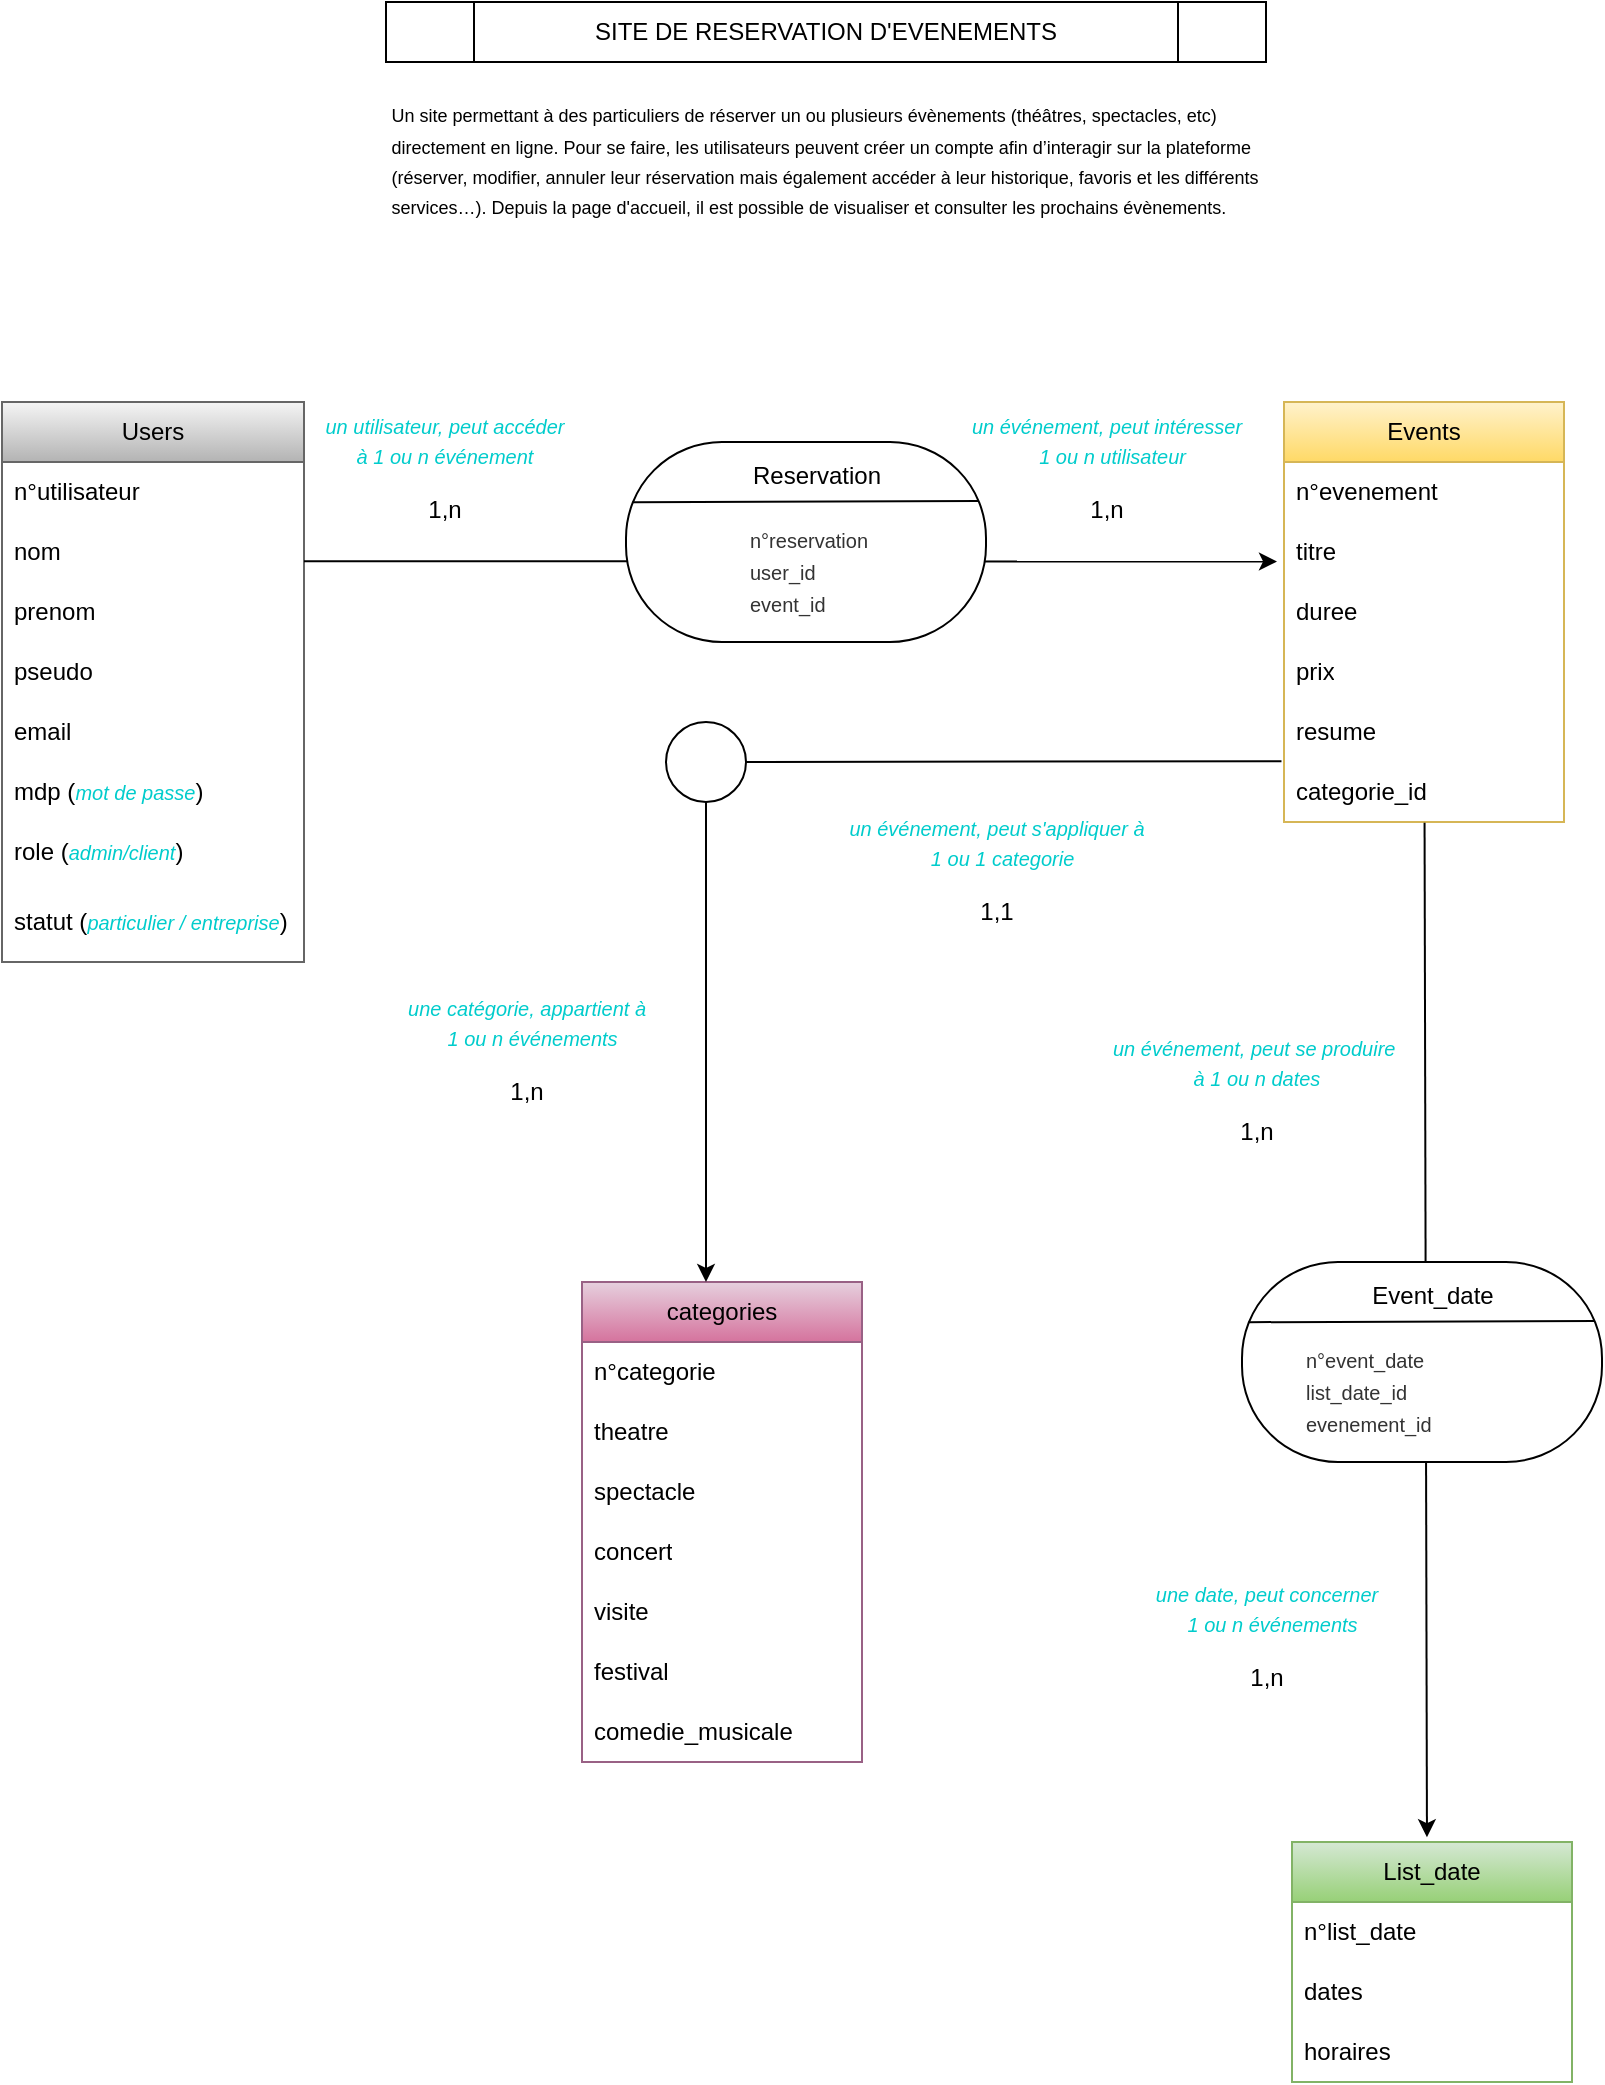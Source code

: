 <mxfile version="22.0.2" type="device">
  <diagram name="Page-1" id="niFAYI7-j2DZLFPBzeHO">
    <mxGraphModel dx="497" dy="787" grid="1" gridSize="10" guides="1" tooltips="1" connect="1" arrows="1" fold="1" page="1" pageScale="1" pageWidth="827" pageHeight="1169" math="0" shadow="0">
      <root>
        <mxCell id="0" />
        <mxCell id="1" parent="0" />
        <mxCell id="huWjjuCk4hPInq8IUZ5Y-1" value="Events" style="swimlane;fontStyle=0;childLayout=stackLayout;horizontal=1;startSize=30;horizontalStack=0;resizeParent=1;resizeParentMax=0;resizeLast=0;collapsible=1;marginBottom=0;whiteSpace=wrap;html=1;fillColor=#fff2cc;gradientColor=#ffd966;strokeColor=#d6b656;" parent="1" vertex="1">
          <mxGeometry x="649" y="240" width="140" height="210" as="geometry" />
        </mxCell>
        <mxCell id="huWjjuCk4hPInq8IUZ5Y-2" value="n°evenement" style="text;strokeColor=none;fillColor=none;align=left;verticalAlign=middle;spacingLeft=4;spacingRight=4;overflow=hidden;points=[[0,0.5],[1,0.5]];portConstraint=eastwest;rotatable=0;whiteSpace=wrap;html=1;" parent="huWjjuCk4hPInq8IUZ5Y-1" vertex="1">
          <mxGeometry y="30" width="140" height="30" as="geometry" />
        </mxCell>
        <mxCell id="huWjjuCk4hPInq8IUZ5Y-3" value="titre" style="text;strokeColor=none;fillColor=none;align=left;verticalAlign=middle;spacingLeft=4;spacingRight=4;overflow=hidden;points=[[0,0.5],[1,0.5]];portConstraint=eastwest;rotatable=0;whiteSpace=wrap;html=1;" parent="huWjjuCk4hPInq8IUZ5Y-1" vertex="1">
          <mxGeometry y="60" width="140" height="30" as="geometry" />
        </mxCell>
        <mxCell id="huWjjuCk4hPInq8IUZ5Y-10" value="duree" style="text;strokeColor=none;fillColor=none;align=left;verticalAlign=middle;spacingLeft=4;spacingRight=4;overflow=hidden;points=[[0,0.5],[1,0.5]];portConstraint=eastwest;rotatable=0;whiteSpace=wrap;html=1;" parent="huWjjuCk4hPInq8IUZ5Y-1" vertex="1">
          <mxGeometry y="90" width="140" height="30" as="geometry" />
        </mxCell>
        <mxCell id="huWjjuCk4hPInq8IUZ5Y-34" value="prix" style="text;strokeColor=none;fillColor=none;align=left;verticalAlign=middle;spacingLeft=4;spacingRight=4;overflow=hidden;points=[[0,0.5],[1,0.5]];portConstraint=eastwest;rotatable=0;whiteSpace=wrap;html=1;" parent="huWjjuCk4hPInq8IUZ5Y-1" vertex="1">
          <mxGeometry y="120" width="140" height="30" as="geometry" />
        </mxCell>
        <mxCell id="huWjjuCk4hPInq8IUZ5Y-35" value="resume" style="text;strokeColor=none;fillColor=none;align=left;verticalAlign=middle;spacingLeft=4;spacingRight=4;overflow=hidden;points=[[0,0.5],[1,0.5]];portConstraint=eastwest;rotatable=0;whiteSpace=wrap;html=1;" parent="huWjjuCk4hPInq8IUZ5Y-1" vertex="1">
          <mxGeometry y="150" width="140" height="30" as="geometry" />
        </mxCell>
        <mxCell id="huWjjuCk4hPInq8IUZ5Y-36" value="categorie_id" style="text;strokeColor=none;fillColor=none;align=left;verticalAlign=middle;spacingLeft=4;spacingRight=4;overflow=hidden;points=[[0,0.5],[1,0.5]];portConstraint=eastwest;rotatable=0;whiteSpace=wrap;html=1;" parent="huWjjuCk4hPInq8IUZ5Y-1" vertex="1">
          <mxGeometry y="180" width="140" height="30" as="geometry" />
        </mxCell>
        <mxCell id="huWjjuCk4hPInq8IUZ5Y-6" value="Users" style="swimlane;fontStyle=0;childLayout=stackLayout;horizontal=1;startSize=30;horizontalStack=0;resizeParent=1;resizeParentMax=0;resizeLast=0;collapsible=1;marginBottom=0;whiteSpace=wrap;html=1;fillColor=#f5f5f5;gradientColor=#b3b3b3;strokeColor=#666666;" parent="1" vertex="1">
          <mxGeometry x="8" y="240" width="151" height="280" as="geometry" />
        </mxCell>
        <mxCell id="huWjjuCk4hPInq8IUZ5Y-8" value="n°utilisateur" style="text;strokeColor=none;fillColor=none;align=left;verticalAlign=middle;spacingLeft=4;spacingRight=4;overflow=hidden;points=[[0,0.5],[1,0.5]];portConstraint=eastwest;rotatable=0;whiteSpace=wrap;html=1;" parent="huWjjuCk4hPInq8IUZ5Y-6" vertex="1">
          <mxGeometry y="30" width="151" height="30" as="geometry" />
        </mxCell>
        <mxCell id="huWjjuCk4hPInq8IUZ5Y-12" value="nom" style="text;strokeColor=none;fillColor=none;align=left;verticalAlign=middle;spacingLeft=4;spacingRight=4;overflow=hidden;points=[[0,0.5],[1,0.5]];portConstraint=eastwest;rotatable=0;whiteSpace=wrap;html=1;" parent="huWjjuCk4hPInq8IUZ5Y-6" vertex="1">
          <mxGeometry y="60" width="151" height="30" as="geometry" />
        </mxCell>
        <mxCell id="huWjjuCk4hPInq8IUZ5Y-13" value="prenom" style="text;strokeColor=none;fillColor=none;align=left;verticalAlign=middle;spacingLeft=4;spacingRight=4;overflow=hidden;points=[[0,0.5],[1,0.5]];portConstraint=eastwest;rotatable=0;whiteSpace=wrap;html=1;" parent="huWjjuCk4hPInq8IUZ5Y-6" vertex="1">
          <mxGeometry y="90" width="151" height="30" as="geometry" />
        </mxCell>
        <mxCell id="huWjjuCk4hPInq8IUZ5Y-14" value="pseudo" style="text;strokeColor=none;fillColor=none;align=left;verticalAlign=middle;spacingLeft=4;spacingRight=4;overflow=hidden;points=[[0,0.5],[1,0.5]];portConstraint=eastwest;rotatable=0;whiteSpace=wrap;html=1;" parent="huWjjuCk4hPInq8IUZ5Y-6" vertex="1">
          <mxGeometry y="120" width="151" height="30" as="geometry" />
        </mxCell>
        <mxCell id="huWjjuCk4hPInq8IUZ5Y-15" value="email" style="text;strokeColor=none;fillColor=none;align=left;verticalAlign=middle;spacingLeft=4;spacingRight=4;overflow=hidden;points=[[0,0.5],[1,0.5]];portConstraint=eastwest;rotatable=0;whiteSpace=wrap;html=1;" parent="huWjjuCk4hPInq8IUZ5Y-6" vertex="1">
          <mxGeometry y="150" width="151" height="30" as="geometry" />
        </mxCell>
        <mxCell id="huWjjuCk4hPInq8IUZ5Y-9" value="mdp&amp;nbsp;(&lt;i&gt;&lt;font style=&quot;font-size: 10px;&quot; color=&quot;#00cccc&quot;&gt;mot de passe&lt;/font&gt;&lt;/i&gt;&lt;font style=&quot;border-color: var(--border-color);&quot; color=&quot;#00cccc&quot;&gt;&lt;/font&gt;&lt;span style=&quot;border-color: var(--border-color); text-align: center; background-color: initial;&quot;&gt;&lt;/span&gt;&lt;span style=&quot;border-color: var(--border-color); text-align: center; background-color: initial;&quot;&gt;)&lt;/span&gt;" style="text;strokeColor=none;fillColor=none;align=left;verticalAlign=middle;spacingLeft=4;spacingRight=4;overflow=hidden;points=[[0,0.5],[1,0.5]];portConstraint=eastwest;rotatable=0;whiteSpace=wrap;html=1;" parent="huWjjuCk4hPInq8IUZ5Y-6" vertex="1">
          <mxGeometry y="180" width="151" height="30" as="geometry" />
        </mxCell>
        <mxCell id="huWjjuCk4hPInq8IUZ5Y-47" value="&lt;div style=&quot;text-align: center;&quot;&gt;&lt;span style=&quot;background-color: initial;&quot;&gt;role (&lt;font color=&quot;#00cccc&quot;&gt;&lt;span style=&quot;font-size: 10px;&quot;&gt;&lt;i&gt;admin/client&lt;/i&gt;&lt;/span&gt;&lt;/font&gt;&lt;/span&gt;&lt;span style=&quot;background-color: initial;&quot;&gt;)&lt;/span&gt;&lt;/div&gt;" style="text;strokeColor=none;fillColor=none;align=left;verticalAlign=middle;spacingLeft=4;spacingRight=4;overflow=hidden;points=[[0,0.5],[1,0.5]];portConstraint=eastwest;rotatable=0;whiteSpace=wrap;html=1;" parent="huWjjuCk4hPInq8IUZ5Y-6" vertex="1">
          <mxGeometry y="210" width="151" height="30" as="geometry" />
        </mxCell>
        <mxCell id="huWjjuCk4hPInq8IUZ5Y-48" value="&lt;div style=&quot;&quot;&gt;&lt;span style=&quot;background-color: initial;&quot;&gt;statut (&lt;font color=&quot;#00cccc&quot;&gt;&lt;span style=&quot;font-size: 10px;&quot;&gt;&lt;i&gt;particulier / entreprise&lt;/i&gt;&lt;/span&gt;&lt;/font&gt;&lt;/span&gt;&lt;span style=&quot;background-color: initial;&quot;&gt;)&lt;/span&gt;&lt;/div&gt;" style="text;strokeColor=none;fillColor=none;align=left;verticalAlign=middle;spacingLeft=4;spacingRight=4;overflow=hidden;points=[[0,0.5],[1,0.5]];portConstraint=eastwest;rotatable=0;whiteSpace=wrap;html=1;" parent="huWjjuCk4hPInq8IUZ5Y-6" vertex="1">
          <mxGeometry y="240" width="151" height="40" as="geometry" />
        </mxCell>
        <mxCell id="huWjjuCk4hPInq8IUZ5Y-16" value="" style="endArrow=classic;html=1;rounded=0;exitX=1;exitY=0.987;exitDx=0;exitDy=0;exitPerimeter=0;entryX=-0.025;entryY=-0.008;entryDx=0;entryDy=0;entryPerimeter=0;" parent="1" edge="1">
          <mxGeometry width="50" height="50" relative="1" as="geometry">
            <mxPoint x="159" y="319.61" as="sourcePoint" />
            <mxPoint x="645.5" y="319.76" as="targetPoint" />
          </mxGeometry>
        </mxCell>
        <mxCell id="huWjjuCk4hPInq8IUZ5Y-18" value="1,n" style="text;html=1;align=center;verticalAlign=middle;resizable=0;points=[];autosize=1;strokeColor=none;fillColor=none;" parent="1" vertex="1">
          <mxGeometry x="209" y="279" width="40" height="30" as="geometry" />
        </mxCell>
        <mxCell id="huWjjuCk4hPInq8IUZ5Y-19" value="&lt;i style=&quot;font-size: 10px;&quot;&gt;&lt;font style=&quot;font-size: 10px;&quot; color=&quot;#00cccc&quot;&gt;un utilisateur, peut accéder &lt;br&gt;à 1 ou n événement&lt;/font&gt;&lt;/i&gt;" style="text;html=1;align=center;verticalAlign=middle;resizable=0;points=[];autosize=1;strokeColor=none;fillColor=none;" parent="1" vertex="1">
          <mxGeometry x="159" y="239" width="140" height="40" as="geometry" />
        </mxCell>
        <mxCell id="huWjjuCk4hPInq8IUZ5Y-20" value="1,n" style="text;html=1;align=center;verticalAlign=middle;resizable=0;points=[];autosize=1;strokeColor=none;fillColor=none;" parent="1" vertex="1">
          <mxGeometry x="540" y="279" width="40" height="30" as="geometry" />
        </mxCell>
        <mxCell id="huWjjuCk4hPInq8IUZ5Y-21" value="&lt;i style=&quot;font-size: 10px;&quot;&gt;&lt;font style=&quot;font-size: 10px;&quot; color=&quot;#00cccc&quot;&gt;un&amp;nbsp;&lt;/font&gt;&lt;/i&gt;&lt;i style=&quot;border-color: var(--border-color); font-size: 10px;&quot;&gt;&lt;font style=&quot;border-color: var(--border-color);&quot; color=&quot;#00cccc&quot;&gt;événement&lt;/font&gt;&lt;/i&gt;&lt;i style=&quot;font-size: 10px;&quot;&gt;&lt;font style=&quot;font-size: 10px;&quot; color=&quot;#00cccc&quot;&gt;, peut intéresser&lt;br&gt;&amp;nbsp; 1 ou n&amp;nbsp;&lt;/font&gt;&lt;/i&gt;&lt;i style=&quot;border-color: var(--border-color); font-size: 10px;&quot;&gt;&lt;font style=&quot;border-color: var(--border-color);&quot; color=&quot;#00cccc&quot;&gt;utilisateur&lt;/font&gt;&lt;/i&gt;" style="text;html=1;align=center;verticalAlign=middle;resizable=0;points=[];autosize=1;strokeColor=none;fillColor=none;" parent="1" vertex="1">
          <mxGeometry x="480" y="239" width="160" height="40" as="geometry" />
        </mxCell>
        <mxCell id="huWjjuCk4hPInq8IUZ5Y-22" value="" style="rounded=1;whiteSpace=wrap;html=1;arcSize=48;" parent="1" vertex="1">
          <mxGeometry x="320" y="260" width="180" height="100" as="geometry" />
        </mxCell>
        <mxCell id="huWjjuCk4hPInq8IUZ5Y-25" value="" style="endArrow=none;html=1;rounded=0;exitX=0.018;exitY=0.301;exitDx=0;exitDy=0;exitPerimeter=0;entryX=0.979;entryY=0.295;entryDx=0;entryDy=0;entryPerimeter=0;" parent="1" source="huWjjuCk4hPInq8IUZ5Y-22" target="huWjjuCk4hPInq8IUZ5Y-22" edge="1">
          <mxGeometry width="50" height="50" relative="1" as="geometry">
            <mxPoint x="294.2" y="298.98" as="sourcePoint" />
            <mxPoint x="523.8" y="298.85" as="targetPoint" />
          </mxGeometry>
        </mxCell>
        <mxCell id="huWjjuCk4hPInq8IUZ5Y-26" value="Reservation" style="text;html=1;align=center;verticalAlign=middle;resizable=0;points=[];autosize=1;strokeColor=none;fillColor=none;" parent="1" vertex="1">
          <mxGeometry x="370" y="262" width="90" height="30" as="geometry" />
        </mxCell>
        <mxCell id="huWjjuCk4hPInq8IUZ5Y-27" value="&lt;p style=&quot;line-height: 160%; font-size: 10px;&quot;&gt;&lt;font color=&quot;#333333&quot;&gt;n°reservation&lt;br&gt;user_id&lt;br&gt;event_id&lt;br&gt;&lt;/font&gt;&lt;/p&gt;" style="text;html=1;align=left;verticalAlign=middle;resizable=0;points=[];autosize=1;" parent="1" vertex="1">
          <mxGeometry x="380" y="285" width="80" height="80" as="geometry" />
        </mxCell>
        <mxCell id="huWjjuCk4hPInq8IUZ5Y-28" value="categories" style="swimlane;fontStyle=0;childLayout=stackLayout;horizontal=1;startSize=30;horizontalStack=0;resizeParent=1;resizeParentMax=0;resizeLast=0;collapsible=1;marginBottom=0;whiteSpace=wrap;html=1;fillColor=#e6d0de;gradientColor=#d5739d;strokeColor=#996185;" parent="1" vertex="1">
          <mxGeometry x="298" y="680" width="140" height="240" as="geometry" />
        </mxCell>
        <mxCell id="huWjjuCk4hPInq8IUZ5Y-29" value="n°categorie" style="text;strokeColor=none;fillColor=none;align=left;verticalAlign=middle;spacingLeft=4;spacingRight=4;overflow=hidden;points=[[0,0.5],[1,0.5]];portConstraint=eastwest;rotatable=0;whiteSpace=wrap;html=1;" parent="huWjjuCk4hPInq8IUZ5Y-28" vertex="1">
          <mxGeometry y="30" width="140" height="30" as="geometry" />
        </mxCell>
        <mxCell id="huWjjuCk4hPInq8IUZ5Y-30" value="theatre" style="text;strokeColor=none;fillColor=none;align=left;verticalAlign=middle;spacingLeft=4;spacingRight=4;overflow=hidden;points=[[0,0.5],[1,0.5]];portConstraint=eastwest;rotatable=0;whiteSpace=wrap;html=1;" parent="huWjjuCk4hPInq8IUZ5Y-28" vertex="1">
          <mxGeometry y="60" width="140" height="30" as="geometry" />
        </mxCell>
        <mxCell id="huWjjuCk4hPInq8IUZ5Y-31" value="spectacle" style="text;strokeColor=none;fillColor=none;align=left;verticalAlign=middle;spacingLeft=4;spacingRight=4;overflow=hidden;points=[[0,0.5],[1,0.5]];portConstraint=eastwest;rotatable=0;whiteSpace=wrap;html=1;" parent="huWjjuCk4hPInq8IUZ5Y-28" vertex="1">
          <mxGeometry y="90" width="140" height="30" as="geometry" />
        </mxCell>
        <mxCell id="huWjjuCk4hPInq8IUZ5Y-32" value="concert" style="text;strokeColor=none;fillColor=none;align=left;verticalAlign=middle;spacingLeft=4;spacingRight=4;overflow=hidden;points=[[0,0.5],[1,0.5]];portConstraint=eastwest;rotatable=0;whiteSpace=wrap;html=1;" parent="huWjjuCk4hPInq8IUZ5Y-28" vertex="1">
          <mxGeometry y="120" width="140" height="30" as="geometry" />
        </mxCell>
        <mxCell id="huWjjuCk4hPInq8IUZ5Y-33" value="visite" style="text;strokeColor=none;fillColor=none;align=left;verticalAlign=middle;spacingLeft=4;spacingRight=4;overflow=hidden;points=[[0,0.5],[1,0.5]];portConstraint=eastwest;rotatable=0;whiteSpace=wrap;html=1;" parent="huWjjuCk4hPInq8IUZ5Y-28" vertex="1">
          <mxGeometry y="150" width="140" height="30" as="geometry" />
        </mxCell>
        <mxCell id="1F8GkbTLSbqJveGHJ6Iy-73" value="festival" style="text;strokeColor=none;fillColor=none;align=left;verticalAlign=middle;spacingLeft=4;spacingRight=4;overflow=hidden;points=[[0,0.5],[1,0.5]];portConstraint=eastwest;rotatable=0;whiteSpace=wrap;html=1;" vertex="1" parent="huWjjuCk4hPInq8IUZ5Y-28">
          <mxGeometry y="180" width="140" height="30" as="geometry" />
        </mxCell>
        <mxCell id="1F8GkbTLSbqJveGHJ6Iy-74" value="comedie_musicale" style="text;strokeColor=none;fillColor=none;align=left;verticalAlign=middle;spacingLeft=4;spacingRight=4;overflow=hidden;points=[[0,0.5],[1,0.5]];portConstraint=eastwest;rotatable=0;whiteSpace=wrap;html=1;" vertex="1" parent="huWjjuCk4hPInq8IUZ5Y-28">
          <mxGeometry y="210" width="140" height="30" as="geometry" />
        </mxCell>
        <mxCell id="huWjjuCk4hPInq8IUZ5Y-38" value="" style="endArrow=classic;html=1;rounded=0;exitX=0.502;exitY=1.014;exitDx=0;exitDy=0;exitPerimeter=0;entryX=0.482;entryY=-0.02;entryDx=0;entryDy=0;entryPerimeter=0;" parent="1" source="huWjjuCk4hPInq8IUZ5Y-36" target="1F8GkbTLSbqJveGHJ6Iy-1" edge="1">
          <mxGeometry width="50" height="50" relative="1" as="geometry">
            <mxPoint x="330" y="460" as="sourcePoint" />
            <mxPoint x="720" y="830" as="targetPoint" />
          </mxGeometry>
        </mxCell>
        <mxCell id="huWjjuCk4hPInq8IUZ5Y-39" value="1,n" style="text;html=1;align=center;verticalAlign=middle;resizable=0;points=[];autosize=1;strokeColor=none;fillColor=none;" parent="1" vertex="1">
          <mxGeometry x="615" y="590" width="40" height="30" as="geometry" />
        </mxCell>
        <mxCell id="huWjjuCk4hPInq8IUZ5Y-40" value="&lt;i style=&quot;font-size: 10px;&quot;&gt;&lt;font style=&quot;font-size: 10px;&quot; color=&quot;#00cccc&quot;&gt;un&amp;nbsp;&lt;/font&gt;&lt;/i&gt;&lt;i style=&quot;border-color: var(--border-color); font-size: 10px;&quot;&gt;&lt;font style=&quot;border-color: var(--border-color);&quot; color=&quot;#00cccc&quot;&gt;événement&lt;/font&gt;&lt;/i&gt;&lt;i style=&quot;font-size: 10px;&quot;&gt;&lt;font style=&quot;font-size: 10px;&quot; color=&quot;#00cccc&quot;&gt;, peut se produire&amp;nbsp;&lt;br&gt;à 1 ou n dates&lt;/font&gt;&lt;/i&gt;" style="text;html=1;align=center;verticalAlign=middle;resizable=0;points=[];autosize=1;strokeColor=none;fillColor=none;" parent="1" vertex="1">
          <mxGeometry x="550" y="550" width="170" height="40" as="geometry" />
        </mxCell>
        <mxCell id="huWjjuCk4hPInq8IUZ5Y-41" value="1,n" style="text;html=1;align=center;verticalAlign=middle;resizable=0;points=[];autosize=1;strokeColor=none;fillColor=none;" parent="1" vertex="1">
          <mxGeometry x="620" y="863" width="40" height="30" as="geometry" />
        </mxCell>
        <mxCell id="huWjjuCk4hPInq8IUZ5Y-42" value="&lt;i style=&quot;font-size: 10px;&quot;&gt;&lt;font style=&quot;font-size: 10px;&quot; color=&quot;#00cccc&quot;&gt;une date&lt;/font&gt;&lt;/i&gt;&lt;i style=&quot;font-size: 10px;&quot;&gt;&lt;font style=&quot;font-size: 10px;&quot; color=&quot;#00cccc&quot;&gt;, peut concerner&lt;br&gt;&amp;nbsp; 1 ou n&amp;nbsp;&lt;/font&gt;&lt;/i&gt;&lt;i style=&quot;border-color: var(--border-color); font-size: 10px;&quot;&gt;&lt;font style=&quot;border-color: var(--border-color);&quot; color=&quot;#00cccc&quot;&gt;événements&lt;/font&gt;&lt;/i&gt;" style="text;html=1;align=center;verticalAlign=middle;resizable=0;points=[];autosize=1;strokeColor=none;fillColor=none;" parent="1" vertex="1">
          <mxGeometry x="575" y="823" width="130" height="40" as="geometry" />
        </mxCell>
        <mxCell id="huWjjuCk4hPInq8IUZ5Y-46" value="SITE DE RESERVATION D&#39;EVENEMENTS" style="shape=process;whiteSpace=wrap;html=1;backgroundOutline=1;" parent="1" vertex="1">
          <mxGeometry x="200" y="40" width="440" height="30" as="geometry" />
        </mxCell>
        <mxCell id="wSys72QmziQknTz7GNzb-1" value="&lt;p style=&quot;line-height:1.38;margin-top:0pt;margin-bottom:0pt;&quot; dir=&quot;ltr&quot;&gt;&lt;/p&gt;&lt;p style=&quot;line-height:1.38;margin-top:0pt;margin-bottom:0pt;&quot; dir=&quot;ltr&quot;&gt;&lt;/p&gt;&lt;div&gt;&lt;/div&gt;&lt;span style=&quot;font-family: Arial, sans-serif; background-color: transparent; font-variant-numeric: normal; font-variant-east-asian: normal; font-variant-alternates: normal; font-variant-position: normal; vertical-align: baseline; font-size: 9px;&quot;&gt;&lt;span id=&quot;docs-internal-guid-3eaf1046-7fff-404b-623f-7b535a3fa58a&quot;&gt;&lt;/span&gt;&lt;div style=&quot;text-align: left; line-height: 170%;&quot;&gt;&lt;span style=&quot;background-color: transparent;&quot;&gt;Un site permettant à des particuliers de réserver un ou plusieurs évènements (théâtres, spectacles, etc)&lt;/span&gt;&lt;br&gt;&lt;/div&gt;&lt;/span&gt;&lt;span style=&quot;font-family: Arial, sans-serif; background-color: transparent; font-variant-numeric: normal; font-variant-east-asian: normal; font-variant-alternates: normal; font-variant-position: normal; vertical-align: baseline; font-size: 9px;&quot;&gt;&lt;font style=&quot;font-size: 9px;&quot;&gt;&lt;div style=&quot;text-align: left; line-height: 170%;&quot;&gt;&lt;span style=&quot;background-color: transparent;&quot;&gt;directement en ligne. Pour se faire, les utilisateurs peuvent créer un compte afin d’interagir sur la plateforme&lt;br&gt;(réserver, modifier, annuler leur réservation mais également accéder à leur historique, favoris et les différents&lt;br&gt;services…). Depuis la page d&#39;accueil, il est possible de visualiser et consulter les prochains évènements.&lt;/span&gt;&lt;/div&gt;&lt;/font&gt;&lt;/span&gt;&lt;span id=&quot;docs-internal-guid-d5c1408f-7fff-7828-96c9-785d76111d96&quot;&gt;&lt;/span&gt;&lt;span id=&quot;docs-internal-guid-3eaf1046-7fff-404b-623f-7b535a3fa58a&quot;&gt;&lt;/span&gt;&lt;span id=&quot;docs-internal-guid-3eaf1046-7fff-404b-623f-7b535a3fa58a&quot;&gt;&lt;/span&gt;&lt;p style=&quot;font-size: 9px; line-height: 170%;&quot;&gt;&lt;/p&gt;&lt;font style=&quot;font-size: 9px;&quot;&gt;&lt;div style=&quot;text-align: left; line-height: 170%;&quot;&gt;&lt;/div&gt;&lt;span id=&quot;docs-internal-guid-f7cdca87-7fff-dbe9-ae89-b4db3ca43535&quot;&gt;&lt;/span&gt;&lt;/font&gt;" style="text;html=1;align=center;verticalAlign=middle;resizable=0;points=[];autosize=1;strokeColor=none;fillColor=none;" parent="1" vertex="1">
          <mxGeometry x="189" y="85" width="460" height="80" as="geometry" />
        </mxCell>
        <mxCell id="1F8GkbTLSbqJveGHJ6Iy-1" value="List_date" style="swimlane;fontStyle=0;childLayout=stackLayout;horizontal=1;startSize=30;horizontalStack=0;resizeParent=1;resizeParentMax=0;resizeLast=0;collapsible=1;marginBottom=0;whiteSpace=wrap;html=1;fillColor=#d5e8d4;gradientColor=#97d077;strokeColor=#82b366;" vertex="1" parent="1">
          <mxGeometry x="653" y="960" width="140" height="120" as="geometry" />
        </mxCell>
        <mxCell id="1F8GkbTLSbqJveGHJ6Iy-2" value="n°list_date" style="text;strokeColor=none;fillColor=none;align=left;verticalAlign=middle;spacingLeft=4;spacingRight=4;overflow=hidden;points=[[0,0.5],[1,0.5]];portConstraint=eastwest;rotatable=0;whiteSpace=wrap;html=1;" vertex="1" parent="1F8GkbTLSbqJveGHJ6Iy-1">
          <mxGeometry y="30" width="140" height="30" as="geometry" />
        </mxCell>
        <mxCell id="1F8GkbTLSbqJveGHJ6Iy-3" value="dates" style="text;strokeColor=none;fillColor=none;align=left;verticalAlign=middle;spacingLeft=4;spacingRight=4;overflow=hidden;points=[[0,0.5],[1,0.5]];portConstraint=eastwest;rotatable=0;whiteSpace=wrap;html=1;" vertex="1" parent="1F8GkbTLSbqJveGHJ6Iy-1">
          <mxGeometry y="60" width="140" height="30" as="geometry" />
        </mxCell>
        <mxCell id="1F8GkbTLSbqJveGHJ6Iy-4" value="horaires" style="text;strokeColor=none;fillColor=none;align=left;verticalAlign=middle;spacingLeft=4;spacingRight=4;overflow=hidden;points=[[0,0.5],[1,0.5]];portConstraint=eastwest;rotatable=0;whiteSpace=wrap;html=1;" vertex="1" parent="1F8GkbTLSbqJveGHJ6Iy-1">
          <mxGeometry y="90" width="140" height="30" as="geometry" />
        </mxCell>
        <mxCell id="1F8GkbTLSbqJveGHJ6Iy-62" value="" style="rounded=1;whiteSpace=wrap;html=1;arcSize=48;" vertex="1" parent="1">
          <mxGeometry x="628" y="670" width="180" height="100" as="geometry" />
        </mxCell>
        <mxCell id="1F8GkbTLSbqJveGHJ6Iy-63" value="" style="endArrow=none;html=1;rounded=0;exitX=0.018;exitY=0.301;exitDx=0;exitDy=0;exitPerimeter=0;entryX=0.979;entryY=0.295;entryDx=0;entryDy=0;entryPerimeter=0;" edge="1" parent="1" source="1F8GkbTLSbqJveGHJ6Iy-62" target="1F8GkbTLSbqJveGHJ6Iy-62">
          <mxGeometry width="50" height="50" relative="1" as="geometry">
            <mxPoint x="602.2" y="708.98" as="sourcePoint" />
            <mxPoint x="831.8" y="708.85" as="targetPoint" />
          </mxGeometry>
        </mxCell>
        <mxCell id="1F8GkbTLSbqJveGHJ6Iy-64" value="Event_date" style="text;html=1;align=center;verticalAlign=middle;resizable=0;points=[];autosize=1;strokeColor=none;fillColor=none;" vertex="1" parent="1">
          <mxGeometry x="683" y="672" width="80" height="30" as="geometry" />
        </mxCell>
        <mxCell id="1F8GkbTLSbqJveGHJ6Iy-65" value="&lt;p style=&quot;line-height: 160%; font-size: 10px;&quot;&gt;&lt;font color=&quot;#333333&quot;&gt;n°event_date&lt;br&gt;list_date_id&lt;br&gt;evenement_id&lt;br&gt;&lt;/font&gt;&lt;/p&gt;" style="text;html=1;align=left;verticalAlign=middle;resizable=0;points=[];autosize=1;" vertex="1" parent="1">
          <mxGeometry x="658" y="695" width="90" height="80" as="geometry" />
        </mxCell>
        <mxCell id="1F8GkbTLSbqJveGHJ6Iy-67" value="" style="endArrow=classic;html=1;rounded=0;exitX=-0.009;exitY=-0.012;exitDx=0;exitDy=0;exitPerimeter=0;" edge="1" parent="1" source="huWjjuCk4hPInq8IUZ5Y-36">
          <mxGeometry width="50" height="50" relative="1" as="geometry">
            <mxPoint x="390" y="540" as="sourcePoint" />
            <mxPoint x="360" y="420" as="targetPoint" />
          </mxGeometry>
        </mxCell>
        <mxCell id="1F8GkbTLSbqJveGHJ6Iy-68" value="1,1" style="text;html=1;align=center;verticalAlign=middle;resizable=0;points=[];autosize=1;strokeColor=none;fillColor=none;" vertex="1" parent="1">
          <mxGeometry x="485" y="480" width="40" height="30" as="geometry" />
        </mxCell>
        <mxCell id="1F8GkbTLSbqJveGHJ6Iy-69" value="&lt;i style=&quot;font-size: 10px;&quot;&gt;&lt;font style=&quot;font-size: 10px;&quot; color=&quot;#00cccc&quot;&gt;un&amp;nbsp;&lt;/font&gt;&lt;/i&gt;&lt;i style=&quot;border-color: var(--border-color); font-size: 10px;&quot;&gt;&lt;font style=&quot;border-color: var(--border-color);&quot; color=&quot;#00cccc&quot;&gt;événement&lt;/font&gt;&lt;/i&gt;&lt;i style=&quot;font-size: 10px;&quot;&gt;&lt;font style=&quot;font-size: 10px;&quot; color=&quot;#00cccc&quot;&gt;, peut s&#39;appliquer à&lt;br&gt;&amp;nbsp; 1 ou 1&amp;nbsp;&lt;/font&gt;&lt;/i&gt;&lt;i style=&quot;border-color: var(--border-color); font-size: 10px;&quot;&gt;&lt;font style=&quot;border-color: var(--border-color);&quot; color=&quot;#00cccc&quot;&gt;categorie&lt;/font&gt;&lt;/i&gt;" style="text;html=1;align=center;verticalAlign=middle;resizable=0;points=[];autosize=1;strokeColor=none;fillColor=none;" vertex="1" parent="1">
          <mxGeometry x="420" y="440" width="170" height="40" as="geometry" />
        </mxCell>
        <mxCell id="1F8GkbTLSbqJveGHJ6Iy-70" value="" style="endArrow=classic;html=1;rounded=0;exitX=0.5;exitY=0.75;exitDx=0;exitDy=0;exitPerimeter=0;" edge="1" parent="1" source="huWjjuCk4hPInq8IUZ5Y-43">
          <mxGeometry width="50" height="50" relative="1" as="geometry">
            <mxPoint x="360" y="480" as="sourcePoint" />
            <mxPoint x="360" y="680" as="targetPoint" />
          </mxGeometry>
        </mxCell>
        <mxCell id="huWjjuCk4hPInq8IUZ5Y-43" value="" style="ellipse;whiteSpace=wrap;html=1;aspect=fixed;" parent="1" vertex="1">
          <mxGeometry x="340" y="400" width="40" height="40" as="geometry" />
        </mxCell>
        <mxCell id="1F8GkbTLSbqJveGHJ6Iy-71" value="1,n" style="text;html=1;align=center;verticalAlign=middle;resizable=0;points=[];autosize=1;strokeColor=none;fillColor=none;" vertex="1" parent="1">
          <mxGeometry x="250" y="570" width="40" height="30" as="geometry" />
        </mxCell>
        <mxCell id="1F8GkbTLSbqJveGHJ6Iy-72" value="&lt;i style=&quot;font-size: 10px;&quot;&gt;&lt;font style=&quot;font-size: 10px;&quot; color=&quot;#00cccc&quot;&gt;une catégorie&lt;/font&gt;&lt;/i&gt;&lt;i style=&quot;font-size: 10px;&quot;&gt;&lt;font style=&quot;font-size: 10px;&quot; color=&quot;#00cccc&quot;&gt;, appartient à&lt;br&gt;&amp;nbsp; 1 ou n&amp;nbsp;&lt;/font&gt;&lt;/i&gt;&lt;i style=&quot;border-color: var(--border-color); font-size: 10px;&quot;&gt;&lt;font style=&quot;border-color: var(--border-color);&quot; color=&quot;#00cccc&quot;&gt;événements&lt;/font&gt;&lt;/i&gt;" style="text;html=1;align=center;verticalAlign=middle;resizable=0;points=[];autosize=1;strokeColor=none;fillColor=none;" vertex="1" parent="1">
          <mxGeometry x="200" y="530" width="140" height="40" as="geometry" />
        </mxCell>
      </root>
    </mxGraphModel>
  </diagram>
</mxfile>
